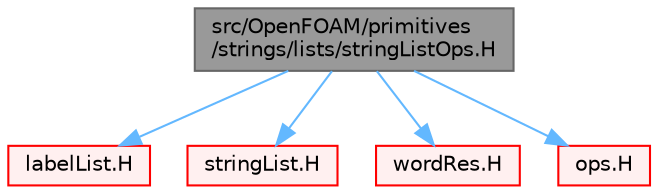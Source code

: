 digraph "src/OpenFOAM/primitives/strings/lists/stringListOps.H"
{
 // LATEX_PDF_SIZE
  bgcolor="transparent";
  edge [fontname=Helvetica,fontsize=10,labelfontname=Helvetica,labelfontsize=10];
  node [fontname=Helvetica,fontsize=10,shape=box,height=0.2,width=0.4];
  Node1 [id="Node000001",label="src/OpenFOAM/primitives\l/strings/lists/stringListOps.H",height=0.2,width=0.4,color="gray40", fillcolor="grey60", style="filled", fontcolor="black",tooltip="Operations on lists of strings."];
  Node1 -> Node2 [id="edge1_Node000001_Node000002",color="steelblue1",style="solid",tooltip=" "];
  Node2 [id="Node000002",label="labelList.H",height=0.2,width=0.4,color="red", fillcolor="#FFF0F0", style="filled",URL="$labelList_8H.html",tooltip=" "];
  Node1 -> Node101 [id="edge2_Node000001_Node000101",color="steelblue1",style="solid",tooltip=" "];
  Node101 [id="Node000101",label="stringList.H",height=0.2,width=0.4,color="red", fillcolor="#FFF0F0", style="filled",URL="$stringList_8H.html",tooltip=" "];
  Node1 -> Node102 [id="edge3_Node000001_Node000102",color="steelblue1",style="solid",tooltip=" "];
  Node102 [id="Node000102",label="wordRes.H",height=0.2,width=0.4,color="red", fillcolor="#FFF0F0", style="filled",URL="$wordRes_8H.html",tooltip=" "];
  Node1 -> Node104 [id="edge4_Node000001_Node000104",color="steelblue1",style="solid",tooltip=" "];
  Node104 [id="Node000104",label="ops.H",height=0.2,width=0.4,color="red", fillcolor="#FFF0F0", style="filled",URL="$ops_8H.html",tooltip="Various functors for unary and binary operations. Can be used for parallel combine-reduce operations ..."];
}
